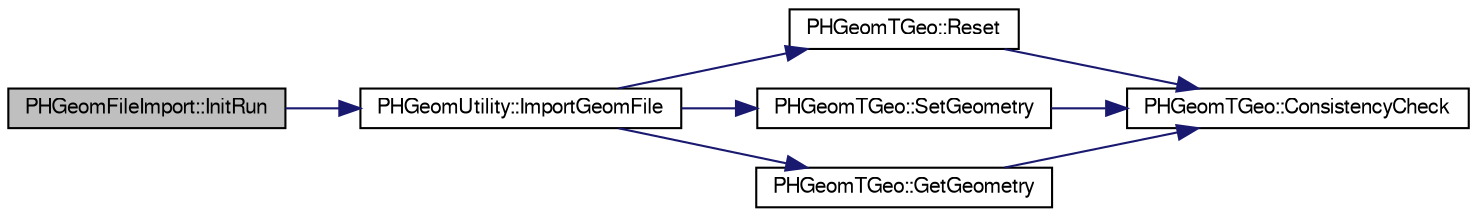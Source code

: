 digraph "PHGeomFileImport::InitRun"
{
  bgcolor="transparent";
  edge [fontname="FreeSans",fontsize="10",labelfontname="FreeSans",labelfontsize="10"];
  node [fontname="FreeSans",fontsize="10",shape=record];
  rankdir="LR";
  Node1 [label="PHGeomFileImport::InitRun",height=0.2,width=0.4,color="black", fillcolor="grey75", style="filled" fontcolor="black"];
  Node1 -> Node2 [color="midnightblue",fontsize="10",style="solid",fontname="FreeSans"];
  Node2 [label="PHGeomUtility::ImportGeomFile",height=0.2,width=0.4,color="black",URL="$d2/da1/classPHGeomUtility.html#a4a80252bedb22198d011065e41aa669e",tooltip="TGeo ROOT/GDML/Macro file -&gt; DST node with automatic file type discrimination based on file names..."];
  Node2 -> Node3 [color="midnightblue",fontsize="10",style="solid",fontname="FreeSans"];
  Node3 [label="PHGeomTGeo::Reset",height=0.2,width=0.4,color="black",URL="$d7/d6d/classPHGeomTGeo.html#af0772491188524c7674c1ef004d49ad5",tooltip="Clear Event. "];
  Node3 -> Node4 [color="midnightblue",fontsize="10",style="solid",fontname="FreeSans"];
  Node4 [label="PHGeomTGeo::ConsistencyCheck",height=0.2,width=0.4,color="black",URL="$d7/d6d/classPHGeomTGeo.html#af37739b87530fe2bbd5d8d03098c1821"];
  Node2 -> Node5 [color="midnightblue",fontsize="10",style="solid",fontname="FreeSans"];
  Node5 [label="PHGeomTGeo::SetGeometry",height=0.2,width=0.4,color="black",URL="$d7/d6d/classPHGeomTGeo.html#a8b2df41583e27a653458c6aae76a2926"];
  Node5 -> Node4 [color="midnightblue",fontsize="10",style="solid",fontname="FreeSans"];
  Node2 -> Node6 [color="midnightblue",fontsize="10",style="solid",fontname="FreeSans"];
  Node6 [label="PHGeomTGeo::GetGeometry",height=0.2,width=0.4,color="black",URL="$d7/d6d/classPHGeomTGeo.html#a3e111f6229f7ce6392b14a98fdf5bea9"];
  Node6 -> Node4 [color="midnightblue",fontsize="10",style="solid",fontname="FreeSans"];
}
